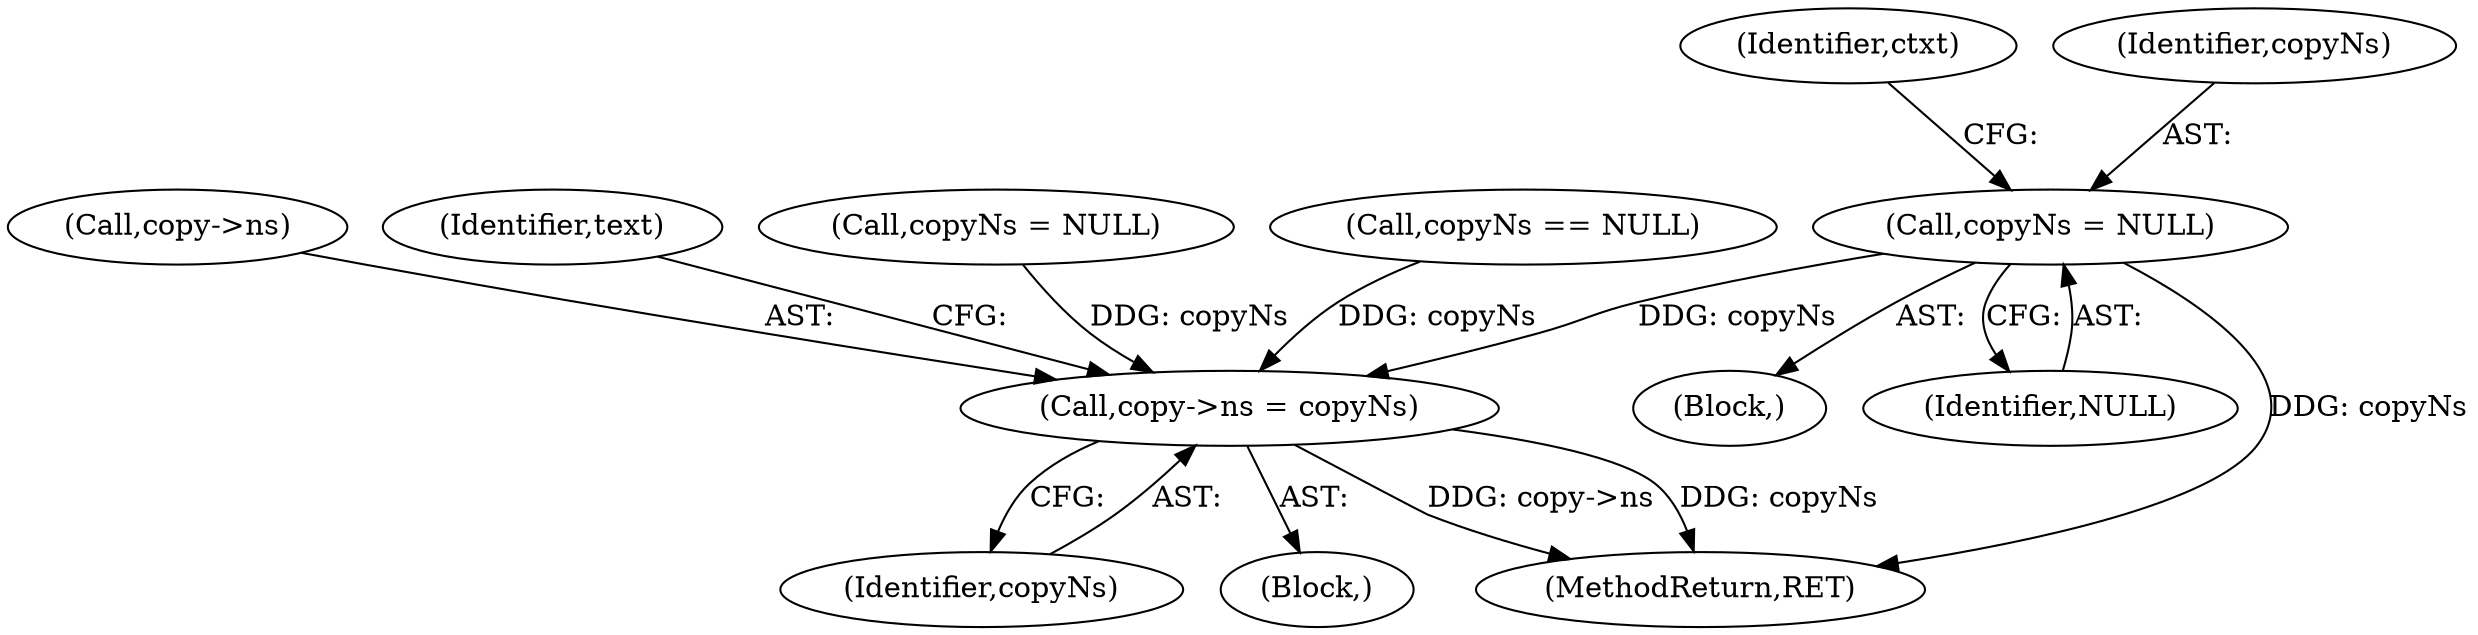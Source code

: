 digraph "0_Chrome_2de493f4a1d48952e09230a0c32ccbd45db973b2@API" {
"1000125" [label="(Call,copyNs = NULL)"];
"1000364" [label="(Call,copy->ns = copyNs)"];
"1000365" [label="(Call,copy->ns)"];
"1000133" [label="(Identifier,ctxt)"];
"1000368" [label="(Identifier,copyNs)"];
"1000114" [label="(Block,)"];
"1000126" [label="(Identifier,copyNs)"];
"1000370" [label="(Identifier,text)"];
"1000125" [label="(Call,copyNs = NULL)"];
"1000127" [label="(Identifier,NULL)"];
"1000361" [label="(Call,copyNs = NULL)"];
"1000356" [label="(Call,copyNs == NULL)"];
"1000184" [label="(Block,)"];
"1000589" [label="(MethodReturn,RET)"];
"1000364" [label="(Call,copy->ns = copyNs)"];
"1000125" -> "1000114"  [label="AST: "];
"1000125" -> "1000127"  [label="CFG: "];
"1000126" -> "1000125"  [label="AST: "];
"1000127" -> "1000125"  [label="AST: "];
"1000133" -> "1000125"  [label="CFG: "];
"1000125" -> "1000589"  [label="DDG: copyNs"];
"1000125" -> "1000364"  [label="DDG: copyNs"];
"1000364" -> "1000184"  [label="AST: "];
"1000364" -> "1000368"  [label="CFG: "];
"1000365" -> "1000364"  [label="AST: "];
"1000368" -> "1000364"  [label="AST: "];
"1000370" -> "1000364"  [label="CFG: "];
"1000364" -> "1000589"  [label="DDG: copy->ns"];
"1000364" -> "1000589"  [label="DDG: copyNs"];
"1000356" -> "1000364"  [label="DDG: copyNs"];
"1000361" -> "1000364"  [label="DDG: copyNs"];
}
